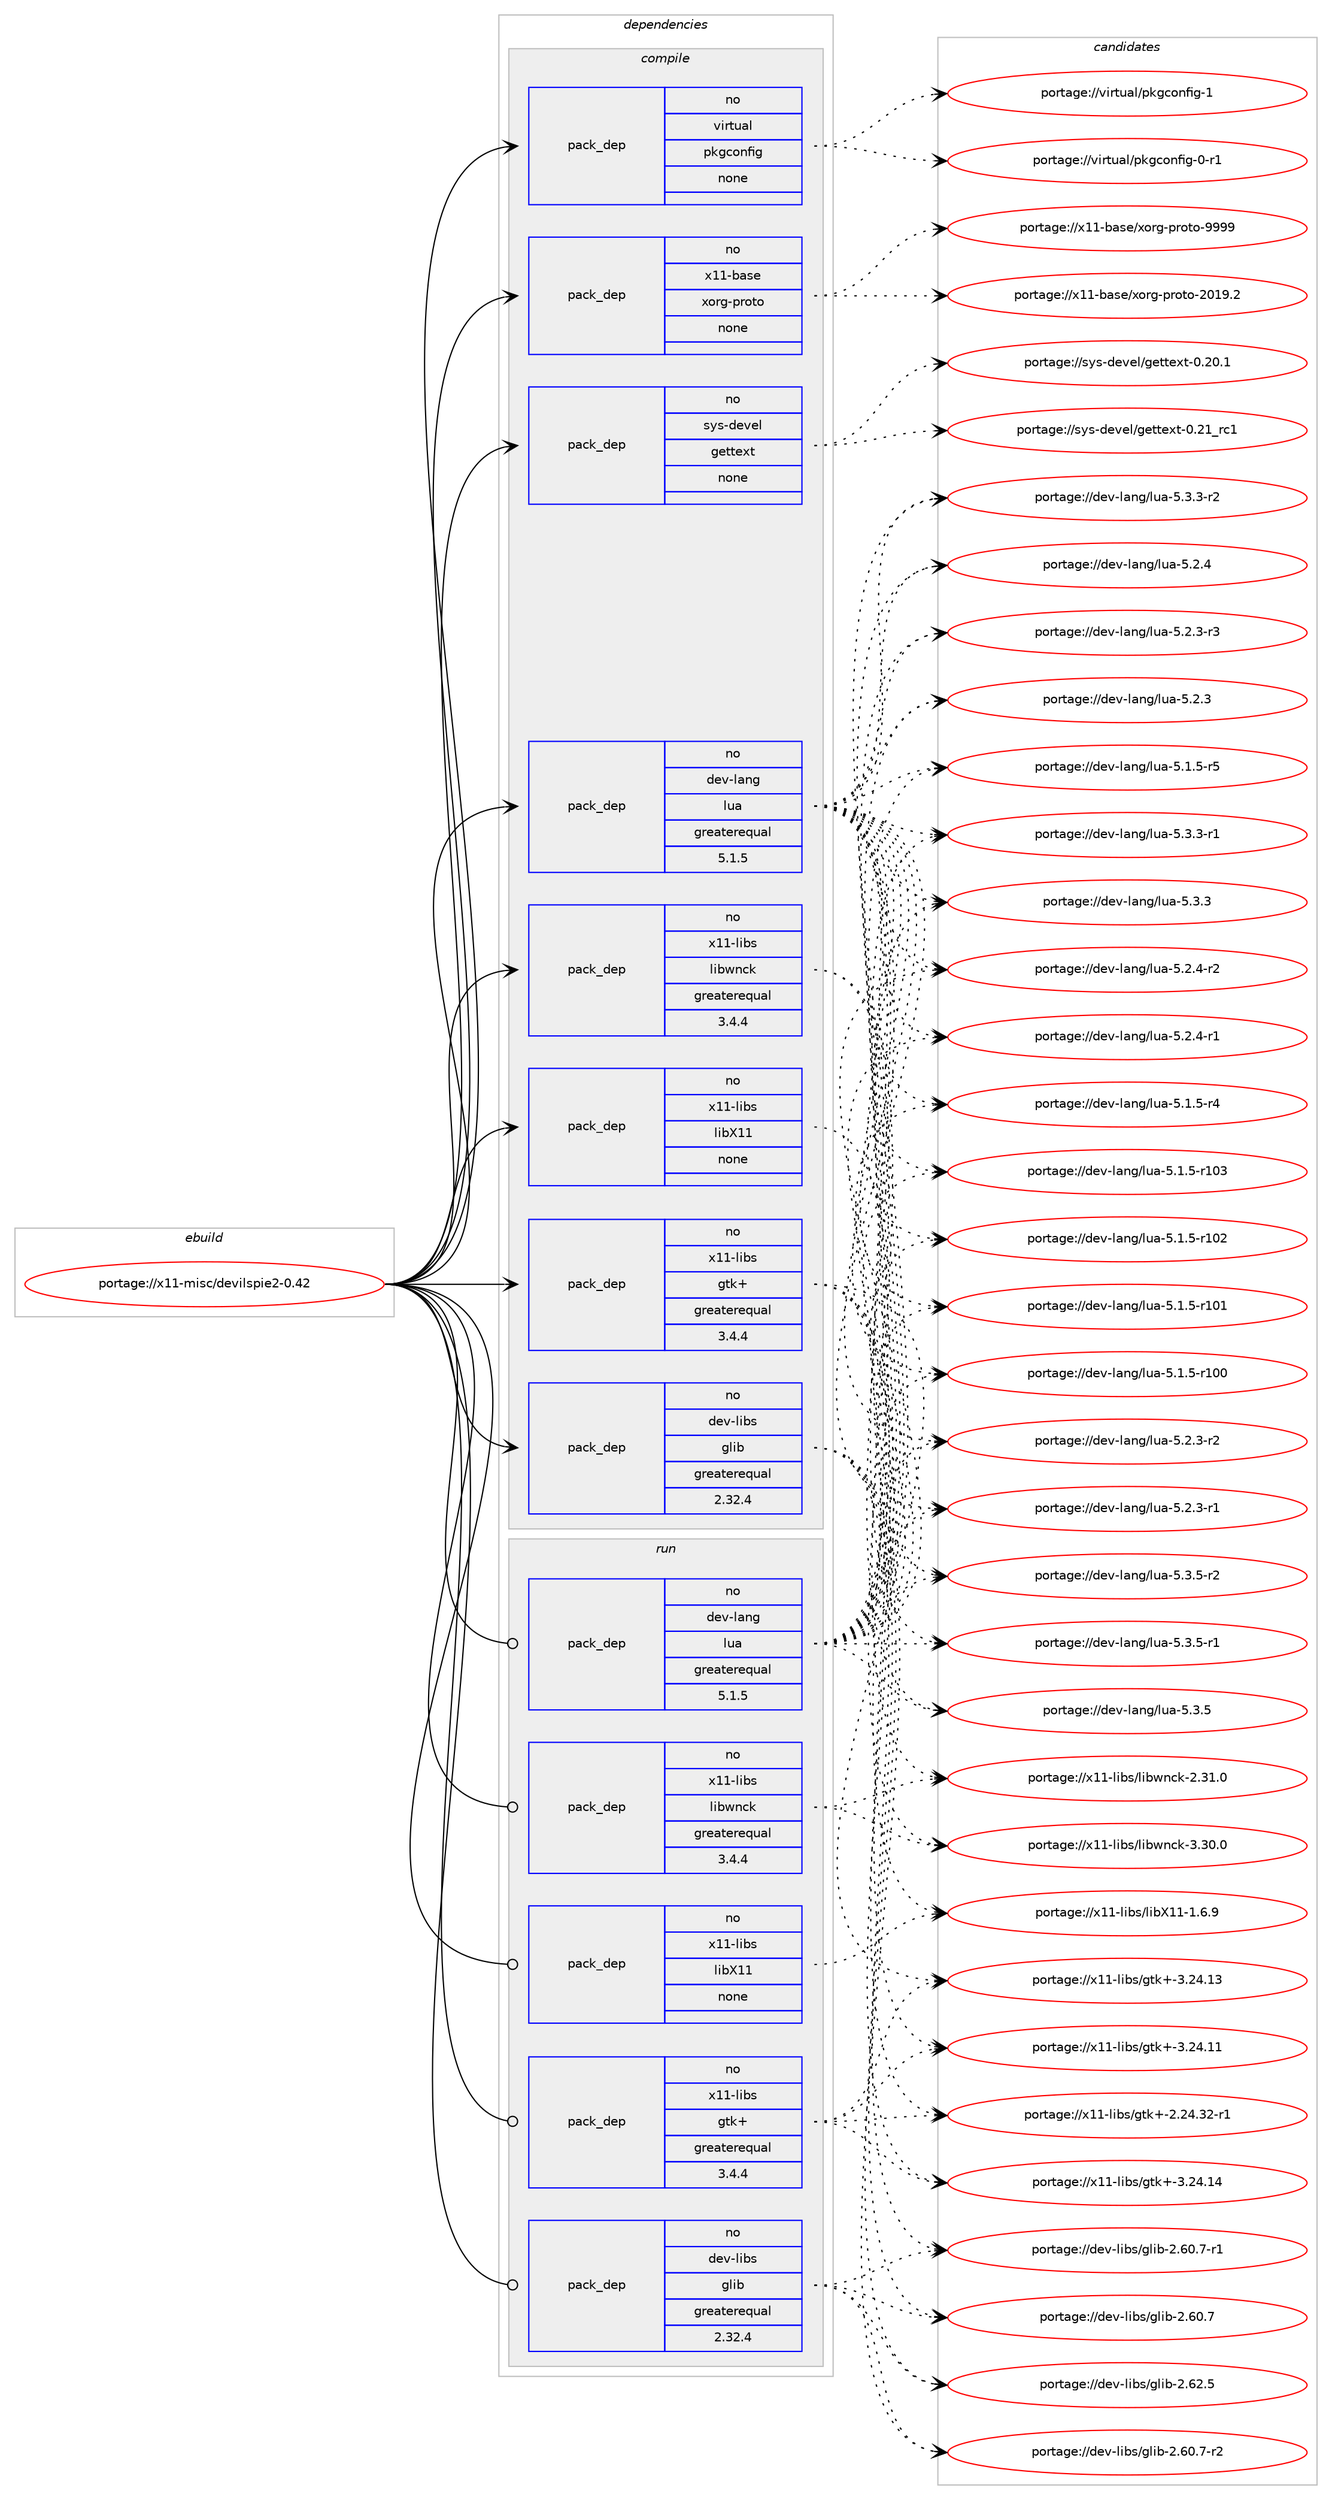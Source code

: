digraph prolog {

# *************
# Graph options
# *************

newrank=true;
concentrate=true;
compound=true;
graph [rankdir=LR,fontname=Helvetica,fontsize=10,ranksep=1.5];#, ranksep=2.5, nodesep=0.2];
edge  [arrowhead=vee];
node  [fontname=Helvetica,fontsize=10];

# **********
# The ebuild
# **********

subgraph cluster_leftcol {
color=gray;
rank=same;
label=<<i>ebuild</i>>;
id [label="portage://x11-misc/devilspie2-0.42", color=red, width=4, href="../x11-misc/devilspie2-0.42.svg"];
}

# ****************
# The dependencies
# ****************

subgraph cluster_midcol {
color=gray;
label=<<i>dependencies</i>>;
subgraph cluster_compile {
fillcolor="#eeeeee";
style=filled;
label=<<i>compile</i>>;
subgraph pack8655 {
dependency9976 [label=<<TABLE BORDER="0" CELLBORDER="1" CELLSPACING="0" CELLPADDING="4" WIDTH="220"><TR><TD ROWSPAN="6" CELLPADDING="30">pack_dep</TD></TR><TR><TD WIDTH="110">no</TD></TR><TR><TD>dev-lang</TD></TR><TR><TD>lua</TD></TR><TR><TD>greaterequal</TD></TR><TR><TD>5.1.5</TD></TR></TABLE>>, shape=none, color=blue];
}
id:e -> dependency9976:w [weight=20,style="solid",arrowhead="vee"];
subgraph pack8656 {
dependency9977 [label=<<TABLE BORDER="0" CELLBORDER="1" CELLSPACING="0" CELLPADDING="4" WIDTH="220"><TR><TD ROWSPAN="6" CELLPADDING="30">pack_dep</TD></TR><TR><TD WIDTH="110">no</TD></TR><TR><TD>dev-libs</TD></TR><TR><TD>glib</TD></TR><TR><TD>greaterequal</TD></TR><TR><TD>2.32.4</TD></TR></TABLE>>, shape=none, color=blue];
}
id:e -> dependency9977:w [weight=20,style="solid",arrowhead="vee"];
subgraph pack8657 {
dependency9978 [label=<<TABLE BORDER="0" CELLBORDER="1" CELLSPACING="0" CELLPADDING="4" WIDTH="220"><TR><TD ROWSPAN="6" CELLPADDING="30">pack_dep</TD></TR><TR><TD WIDTH="110">no</TD></TR><TR><TD>sys-devel</TD></TR><TR><TD>gettext</TD></TR><TR><TD>none</TD></TR><TR><TD></TD></TR></TABLE>>, shape=none, color=blue];
}
id:e -> dependency9978:w [weight=20,style="solid",arrowhead="vee"];
subgraph pack8658 {
dependency9979 [label=<<TABLE BORDER="0" CELLBORDER="1" CELLSPACING="0" CELLPADDING="4" WIDTH="220"><TR><TD ROWSPAN="6" CELLPADDING="30">pack_dep</TD></TR><TR><TD WIDTH="110">no</TD></TR><TR><TD>virtual</TD></TR><TR><TD>pkgconfig</TD></TR><TR><TD>none</TD></TR><TR><TD></TD></TR></TABLE>>, shape=none, color=blue];
}
id:e -> dependency9979:w [weight=20,style="solid",arrowhead="vee"];
subgraph pack8659 {
dependency9980 [label=<<TABLE BORDER="0" CELLBORDER="1" CELLSPACING="0" CELLPADDING="4" WIDTH="220"><TR><TD ROWSPAN="6" CELLPADDING="30">pack_dep</TD></TR><TR><TD WIDTH="110">no</TD></TR><TR><TD>x11-base</TD></TR><TR><TD>xorg-proto</TD></TR><TR><TD>none</TD></TR><TR><TD></TD></TR></TABLE>>, shape=none, color=blue];
}
id:e -> dependency9980:w [weight=20,style="solid",arrowhead="vee"];
subgraph pack8660 {
dependency9981 [label=<<TABLE BORDER="0" CELLBORDER="1" CELLSPACING="0" CELLPADDING="4" WIDTH="220"><TR><TD ROWSPAN="6" CELLPADDING="30">pack_dep</TD></TR><TR><TD WIDTH="110">no</TD></TR><TR><TD>x11-libs</TD></TR><TR><TD>gtk+</TD></TR><TR><TD>greaterequal</TD></TR><TR><TD>3.4.4</TD></TR></TABLE>>, shape=none, color=blue];
}
id:e -> dependency9981:w [weight=20,style="solid",arrowhead="vee"];
subgraph pack8661 {
dependency9982 [label=<<TABLE BORDER="0" CELLBORDER="1" CELLSPACING="0" CELLPADDING="4" WIDTH="220"><TR><TD ROWSPAN="6" CELLPADDING="30">pack_dep</TD></TR><TR><TD WIDTH="110">no</TD></TR><TR><TD>x11-libs</TD></TR><TR><TD>libX11</TD></TR><TR><TD>none</TD></TR><TR><TD></TD></TR></TABLE>>, shape=none, color=blue];
}
id:e -> dependency9982:w [weight=20,style="solid",arrowhead="vee"];
subgraph pack8662 {
dependency9983 [label=<<TABLE BORDER="0" CELLBORDER="1" CELLSPACING="0" CELLPADDING="4" WIDTH="220"><TR><TD ROWSPAN="6" CELLPADDING="30">pack_dep</TD></TR><TR><TD WIDTH="110">no</TD></TR><TR><TD>x11-libs</TD></TR><TR><TD>libwnck</TD></TR><TR><TD>greaterequal</TD></TR><TR><TD>3.4.4</TD></TR></TABLE>>, shape=none, color=blue];
}
id:e -> dependency9983:w [weight=20,style="solid",arrowhead="vee"];
}
subgraph cluster_compileandrun {
fillcolor="#eeeeee";
style=filled;
label=<<i>compile and run</i>>;
}
subgraph cluster_run {
fillcolor="#eeeeee";
style=filled;
label=<<i>run</i>>;
subgraph pack8663 {
dependency9984 [label=<<TABLE BORDER="0" CELLBORDER="1" CELLSPACING="0" CELLPADDING="4" WIDTH="220"><TR><TD ROWSPAN="6" CELLPADDING="30">pack_dep</TD></TR><TR><TD WIDTH="110">no</TD></TR><TR><TD>dev-lang</TD></TR><TR><TD>lua</TD></TR><TR><TD>greaterequal</TD></TR><TR><TD>5.1.5</TD></TR></TABLE>>, shape=none, color=blue];
}
id:e -> dependency9984:w [weight=20,style="solid",arrowhead="odot"];
subgraph pack8664 {
dependency9985 [label=<<TABLE BORDER="0" CELLBORDER="1" CELLSPACING="0" CELLPADDING="4" WIDTH="220"><TR><TD ROWSPAN="6" CELLPADDING="30">pack_dep</TD></TR><TR><TD WIDTH="110">no</TD></TR><TR><TD>dev-libs</TD></TR><TR><TD>glib</TD></TR><TR><TD>greaterequal</TD></TR><TR><TD>2.32.4</TD></TR></TABLE>>, shape=none, color=blue];
}
id:e -> dependency9985:w [weight=20,style="solid",arrowhead="odot"];
subgraph pack8665 {
dependency9986 [label=<<TABLE BORDER="0" CELLBORDER="1" CELLSPACING="0" CELLPADDING="4" WIDTH="220"><TR><TD ROWSPAN="6" CELLPADDING="30">pack_dep</TD></TR><TR><TD WIDTH="110">no</TD></TR><TR><TD>x11-libs</TD></TR><TR><TD>gtk+</TD></TR><TR><TD>greaterequal</TD></TR><TR><TD>3.4.4</TD></TR></TABLE>>, shape=none, color=blue];
}
id:e -> dependency9986:w [weight=20,style="solid",arrowhead="odot"];
subgraph pack8666 {
dependency9987 [label=<<TABLE BORDER="0" CELLBORDER="1" CELLSPACING="0" CELLPADDING="4" WIDTH="220"><TR><TD ROWSPAN="6" CELLPADDING="30">pack_dep</TD></TR><TR><TD WIDTH="110">no</TD></TR><TR><TD>x11-libs</TD></TR><TR><TD>libX11</TD></TR><TR><TD>none</TD></TR><TR><TD></TD></TR></TABLE>>, shape=none, color=blue];
}
id:e -> dependency9987:w [weight=20,style="solid",arrowhead="odot"];
subgraph pack8667 {
dependency9988 [label=<<TABLE BORDER="0" CELLBORDER="1" CELLSPACING="0" CELLPADDING="4" WIDTH="220"><TR><TD ROWSPAN="6" CELLPADDING="30">pack_dep</TD></TR><TR><TD WIDTH="110">no</TD></TR><TR><TD>x11-libs</TD></TR><TR><TD>libwnck</TD></TR><TR><TD>greaterequal</TD></TR><TR><TD>3.4.4</TD></TR></TABLE>>, shape=none, color=blue];
}
id:e -> dependency9988:w [weight=20,style="solid",arrowhead="odot"];
}
}

# **************
# The candidates
# **************

subgraph cluster_choices {
rank=same;
color=gray;
label=<<i>candidates</i>>;

subgraph choice8655 {
color=black;
nodesep=1;
choice100101118451089711010347108117974553465146534511450 [label="portage://dev-lang/lua-5.3.5-r2", color=red, width=4,href="../dev-lang/lua-5.3.5-r2.svg"];
choice100101118451089711010347108117974553465146534511449 [label="portage://dev-lang/lua-5.3.5-r1", color=red, width=4,href="../dev-lang/lua-5.3.5-r1.svg"];
choice10010111845108971101034710811797455346514653 [label="portage://dev-lang/lua-5.3.5", color=red, width=4,href="../dev-lang/lua-5.3.5.svg"];
choice100101118451089711010347108117974553465146514511450 [label="portage://dev-lang/lua-5.3.3-r2", color=red, width=4,href="../dev-lang/lua-5.3.3-r2.svg"];
choice100101118451089711010347108117974553465146514511449 [label="portage://dev-lang/lua-5.3.3-r1", color=red, width=4,href="../dev-lang/lua-5.3.3-r1.svg"];
choice10010111845108971101034710811797455346514651 [label="portage://dev-lang/lua-5.3.3", color=red, width=4,href="../dev-lang/lua-5.3.3.svg"];
choice100101118451089711010347108117974553465046524511450 [label="portage://dev-lang/lua-5.2.4-r2", color=red, width=4,href="../dev-lang/lua-5.2.4-r2.svg"];
choice100101118451089711010347108117974553465046524511449 [label="portage://dev-lang/lua-5.2.4-r1", color=red, width=4,href="../dev-lang/lua-5.2.4-r1.svg"];
choice10010111845108971101034710811797455346504652 [label="portage://dev-lang/lua-5.2.4", color=red, width=4,href="../dev-lang/lua-5.2.4.svg"];
choice100101118451089711010347108117974553465046514511451 [label="portage://dev-lang/lua-5.2.3-r3", color=red, width=4,href="../dev-lang/lua-5.2.3-r3.svg"];
choice100101118451089711010347108117974553465046514511450 [label="portage://dev-lang/lua-5.2.3-r2", color=red, width=4,href="../dev-lang/lua-5.2.3-r2.svg"];
choice100101118451089711010347108117974553465046514511449 [label="portage://dev-lang/lua-5.2.3-r1", color=red, width=4,href="../dev-lang/lua-5.2.3-r1.svg"];
choice10010111845108971101034710811797455346504651 [label="portage://dev-lang/lua-5.2.3", color=red, width=4,href="../dev-lang/lua-5.2.3.svg"];
choice100101118451089711010347108117974553464946534511453 [label="portage://dev-lang/lua-5.1.5-r5", color=red, width=4,href="../dev-lang/lua-5.1.5-r5.svg"];
choice100101118451089711010347108117974553464946534511452 [label="portage://dev-lang/lua-5.1.5-r4", color=red, width=4,href="../dev-lang/lua-5.1.5-r4.svg"];
choice1001011184510897110103471081179745534649465345114494851 [label="portage://dev-lang/lua-5.1.5-r103", color=red, width=4,href="../dev-lang/lua-5.1.5-r103.svg"];
choice1001011184510897110103471081179745534649465345114494850 [label="portage://dev-lang/lua-5.1.5-r102", color=red, width=4,href="../dev-lang/lua-5.1.5-r102.svg"];
choice1001011184510897110103471081179745534649465345114494849 [label="portage://dev-lang/lua-5.1.5-r101", color=red, width=4,href="../dev-lang/lua-5.1.5-r101.svg"];
choice1001011184510897110103471081179745534649465345114494848 [label="portage://dev-lang/lua-5.1.5-r100", color=red, width=4,href="../dev-lang/lua-5.1.5-r100.svg"];
dependency9976:e -> choice100101118451089711010347108117974553465146534511450:w [style=dotted,weight="100"];
dependency9976:e -> choice100101118451089711010347108117974553465146534511449:w [style=dotted,weight="100"];
dependency9976:e -> choice10010111845108971101034710811797455346514653:w [style=dotted,weight="100"];
dependency9976:e -> choice100101118451089711010347108117974553465146514511450:w [style=dotted,weight="100"];
dependency9976:e -> choice100101118451089711010347108117974553465146514511449:w [style=dotted,weight="100"];
dependency9976:e -> choice10010111845108971101034710811797455346514651:w [style=dotted,weight="100"];
dependency9976:e -> choice100101118451089711010347108117974553465046524511450:w [style=dotted,weight="100"];
dependency9976:e -> choice100101118451089711010347108117974553465046524511449:w [style=dotted,weight="100"];
dependency9976:e -> choice10010111845108971101034710811797455346504652:w [style=dotted,weight="100"];
dependency9976:e -> choice100101118451089711010347108117974553465046514511451:w [style=dotted,weight="100"];
dependency9976:e -> choice100101118451089711010347108117974553465046514511450:w [style=dotted,weight="100"];
dependency9976:e -> choice100101118451089711010347108117974553465046514511449:w [style=dotted,weight="100"];
dependency9976:e -> choice10010111845108971101034710811797455346504651:w [style=dotted,weight="100"];
dependency9976:e -> choice100101118451089711010347108117974553464946534511453:w [style=dotted,weight="100"];
dependency9976:e -> choice100101118451089711010347108117974553464946534511452:w [style=dotted,weight="100"];
dependency9976:e -> choice1001011184510897110103471081179745534649465345114494851:w [style=dotted,weight="100"];
dependency9976:e -> choice1001011184510897110103471081179745534649465345114494850:w [style=dotted,weight="100"];
dependency9976:e -> choice1001011184510897110103471081179745534649465345114494849:w [style=dotted,weight="100"];
dependency9976:e -> choice1001011184510897110103471081179745534649465345114494848:w [style=dotted,weight="100"];
}
subgraph choice8656 {
color=black;
nodesep=1;
choice1001011184510810598115471031081059845504654504653 [label="portage://dev-libs/glib-2.62.5", color=red, width=4,href="../dev-libs/glib-2.62.5.svg"];
choice10010111845108105981154710310810598455046544846554511450 [label="portage://dev-libs/glib-2.60.7-r2", color=red, width=4,href="../dev-libs/glib-2.60.7-r2.svg"];
choice10010111845108105981154710310810598455046544846554511449 [label="portage://dev-libs/glib-2.60.7-r1", color=red, width=4,href="../dev-libs/glib-2.60.7-r1.svg"];
choice1001011184510810598115471031081059845504654484655 [label="portage://dev-libs/glib-2.60.7", color=red, width=4,href="../dev-libs/glib-2.60.7.svg"];
dependency9977:e -> choice1001011184510810598115471031081059845504654504653:w [style=dotted,weight="100"];
dependency9977:e -> choice10010111845108105981154710310810598455046544846554511450:w [style=dotted,weight="100"];
dependency9977:e -> choice10010111845108105981154710310810598455046544846554511449:w [style=dotted,weight="100"];
dependency9977:e -> choice1001011184510810598115471031081059845504654484655:w [style=dotted,weight="100"];
}
subgraph choice8657 {
color=black;
nodesep=1;
choice11512111545100101118101108471031011161161011201164548465049951149949 [label="portage://sys-devel/gettext-0.21_rc1", color=red, width=4,href="../sys-devel/gettext-0.21_rc1.svg"];
choice115121115451001011181011084710310111611610112011645484650484649 [label="portage://sys-devel/gettext-0.20.1", color=red, width=4,href="../sys-devel/gettext-0.20.1.svg"];
dependency9978:e -> choice11512111545100101118101108471031011161161011201164548465049951149949:w [style=dotted,weight="100"];
dependency9978:e -> choice115121115451001011181011084710310111611610112011645484650484649:w [style=dotted,weight="100"];
}
subgraph choice8658 {
color=black;
nodesep=1;
choice1181051141161179710847112107103991111101021051034549 [label="portage://virtual/pkgconfig-1", color=red, width=4,href="../virtual/pkgconfig-1.svg"];
choice11810511411611797108471121071039911111010210510345484511449 [label="portage://virtual/pkgconfig-0-r1", color=red, width=4,href="../virtual/pkgconfig-0-r1.svg"];
dependency9979:e -> choice1181051141161179710847112107103991111101021051034549:w [style=dotted,weight="100"];
dependency9979:e -> choice11810511411611797108471121071039911111010210510345484511449:w [style=dotted,weight="100"];
}
subgraph choice8659 {
color=black;
nodesep=1;
choice120494945989711510147120111114103451121141111161114557575757 [label="portage://x11-base/xorg-proto-9999", color=red, width=4,href="../x11-base/xorg-proto-9999.svg"];
choice1204949459897115101471201111141034511211411111611145504849574650 [label="portage://x11-base/xorg-proto-2019.2", color=red, width=4,href="../x11-base/xorg-proto-2019.2.svg"];
dependency9980:e -> choice120494945989711510147120111114103451121141111161114557575757:w [style=dotted,weight="100"];
dependency9980:e -> choice1204949459897115101471201111141034511211411111611145504849574650:w [style=dotted,weight="100"];
}
subgraph choice8660 {
color=black;
nodesep=1;
choice1204949451081059811547103116107434551465052464952 [label="portage://x11-libs/gtk+-3.24.14", color=red, width=4,href="../x11-libs/gtk+-3.24.14.svg"];
choice1204949451081059811547103116107434551465052464951 [label="portage://x11-libs/gtk+-3.24.13", color=red, width=4,href="../x11-libs/gtk+-3.24.13.svg"];
choice1204949451081059811547103116107434551465052464949 [label="portage://x11-libs/gtk+-3.24.11", color=red, width=4,href="../x11-libs/gtk+-3.24.11.svg"];
choice12049494510810598115471031161074345504650524651504511449 [label="portage://x11-libs/gtk+-2.24.32-r1", color=red, width=4,href="../x11-libs/gtk+-2.24.32-r1.svg"];
dependency9981:e -> choice1204949451081059811547103116107434551465052464952:w [style=dotted,weight="100"];
dependency9981:e -> choice1204949451081059811547103116107434551465052464951:w [style=dotted,weight="100"];
dependency9981:e -> choice1204949451081059811547103116107434551465052464949:w [style=dotted,weight="100"];
dependency9981:e -> choice12049494510810598115471031161074345504650524651504511449:w [style=dotted,weight="100"];
}
subgraph choice8661 {
color=black;
nodesep=1;
choice120494945108105981154710810598884949454946544657 [label="portage://x11-libs/libX11-1.6.9", color=red, width=4,href="../x11-libs/libX11-1.6.9.svg"];
dependency9982:e -> choice120494945108105981154710810598884949454946544657:w [style=dotted,weight="100"];
}
subgraph choice8662 {
color=black;
nodesep=1;
choice1204949451081059811547108105981191109910745514651484648 [label="portage://x11-libs/libwnck-3.30.0", color=red, width=4,href="../x11-libs/libwnck-3.30.0.svg"];
choice1204949451081059811547108105981191109910745504651494648 [label="portage://x11-libs/libwnck-2.31.0", color=red, width=4,href="../x11-libs/libwnck-2.31.0.svg"];
dependency9983:e -> choice1204949451081059811547108105981191109910745514651484648:w [style=dotted,weight="100"];
dependency9983:e -> choice1204949451081059811547108105981191109910745504651494648:w [style=dotted,weight="100"];
}
subgraph choice8663 {
color=black;
nodesep=1;
choice100101118451089711010347108117974553465146534511450 [label="portage://dev-lang/lua-5.3.5-r2", color=red, width=4,href="../dev-lang/lua-5.3.5-r2.svg"];
choice100101118451089711010347108117974553465146534511449 [label="portage://dev-lang/lua-5.3.5-r1", color=red, width=4,href="../dev-lang/lua-5.3.5-r1.svg"];
choice10010111845108971101034710811797455346514653 [label="portage://dev-lang/lua-5.3.5", color=red, width=4,href="../dev-lang/lua-5.3.5.svg"];
choice100101118451089711010347108117974553465146514511450 [label="portage://dev-lang/lua-5.3.3-r2", color=red, width=4,href="../dev-lang/lua-5.3.3-r2.svg"];
choice100101118451089711010347108117974553465146514511449 [label="portage://dev-lang/lua-5.3.3-r1", color=red, width=4,href="../dev-lang/lua-5.3.3-r1.svg"];
choice10010111845108971101034710811797455346514651 [label="portage://dev-lang/lua-5.3.3", color=red, width=4,href="../dev-lang/lua-5.3.3.svg"];
choice100101118451089711010347108117974553465046524511450 [label="portage://dev-lang/lua-5.2.4-r2", color=red, width=4,href="../dev-lang/lua-5.2.4-r2.svg"];
choice100101118451089711010347108117974553465046524511449 [label="portage://dev-lang/lua-5.2.4-r1", color=red, width=4,href="../dev-lang/lua-5.2.4-r1.svg"];
choice10010111845108971101034710811797455346504652 [label="portage://dev-lang/lua-5.2.4", color=red, width=4,href="../dev-lang/lua-5.2.4.svg"];
choice100101118451089711010347108117974553465046514511451 [label="portage://dev-lang/lua-5.2.3-r3", color=red, width=4,href="../dev-lang/lua-5.2.3-r3.svg"];
choice100101118451089711010347108117974553465046514511450 [label="portage://dev-lang/lua-5.2.3-r2", color=red, width=4,href="../dev-lang/lua-5.2.3-r2.svg"];
choice100101118451089711010347108117974553465046514511449 [label="portage://dev-lang/lua-5.2.3-r1", color=red, width=4,href="../dev-lang/lua-5.2.3-r1.svg"];
choice10010111845108971101034710811797455346504651 [label="portage://dev-lang/lua-5.2.3", color=red, width=4,href="../dev-lang/lua-5.2.3.svg"];
choice100101118451089711010347108117974553464946534511453 [label="portage://dev-lang/lua-5.1.5-r5", color=red, width=4,href="../dev-lang/lua-5.1.5-r5.svg"];
choice100101118451089711010347108117974553464946534511452 [label="portage://dev-lang/lua-5.1.5-r4", color=red, width=4,href="../dev-lang/lua-5.1.5-r4.svg"];
choice1001011184510897110103471081179745534649465345114494851 [label="portage://dev-lang/lua-5.1.5-r103", color=red, width=4,href="../dev-lang/lua-5.1.5-r103.svg"];
choice1001011184510897110103471081179745534649465345114494850 [label="portage://dev-lang/lua-5.1.5-r102", color=red, width=4,href="../dev-lang/lua-5.1.5-r102.svg"];
choice1001011184510897110103471081179745534649465345114494849 [label="portage://dev-lang/lua-5.1.5-r101", color=red, width=4,href="../dev-lang/lua-5.1.5-r101.svg"];
choice1001011184510897110103471081179745534649465345114494848 [label="portage://dev-lang/lua-5.1.5-r100", color=red, width=4,href="../dev-lang/lua-5.1.5-r100.svg"];
dependency9984:e -> choice100101118451089711010347108117974553465146534511450:w [style=dotted,weight="100"];
dependency9984:e -> choice100101118451089711010347108117974553465146534511449:w [style=dotted,weight="100"];
dependency9984:e -> choice10010111845108971101034710811797455346514653:w [style=dotted,weight="100"];
dependency9984:e -> choice100101118451089711010347108117974553465146514511450:w [style=dotted,weight="100"];
dependency9984:e -> choice100101118451089711010347108117974553465146514511449:w [style=dotted,weight="100"];
dependency9984:e -> choice10010111845108971101034710811797455346514651:w [style=dotted,weight="100"];
dependency9984:e -> choice100101118451089711010347108117974553465046524511450:w [style=dotted,weight="100"];
dependency9984:e -> choice100101118451089711010347108117974553465046524511449:w [style=dotted,weight="100"];
dependency9984:e -> choice10010111845108971101034710811797455346504652:w [style=dotted,weight="100"];
dependency9984:e -> choice100101118451089711010347108117974553465046514511451:w [style=dotted,weight="100"];
dependency9984:e -> choice100101118451089711010347108117974553465046514511450:w [style=dotted,weight="100"];
dependency9984:e -> choice100101118451089711010347108117974553465046514511449:w [style=dotted,weight="100"];
dependency9984:e -> choice10010111845108971101034710811797455346504651:w [style=dotted,weight="100"];
dependency9984:e -> choice100101118451089711010347108117974553464946534511453:w [style=dotted,weight="100"];
dependency9984:e -> choice100101118451089711010347108117974553464946534511452:w [style=dotted,weight="100"];
dependency9984:e -> choice1001011184510897110103471081179745534649465345114494851:w [style=dotted,weight="100"];
dependency9984:e -> choice1001011184510897110103471081179745534649465345114494850:w [style=dotted,weight="100"];
dependency9984:e -> choice1001011184510897110103471081179745534649465345114494849:w [style=dotted,weight="100"];
dependency9984:e -> choice1001011184510897110103471081179745534649465345114494848:w [style=dotted,weight="100"];
}
subgraph choice8664 {
color=black;
nodesep=1;
choice1001011184510810598115471031081059845504654504653 [label="portage://dev-libs/glib-2.62.5", color=red, width=4,href="../dev-libs/glib-2.62.5.svg"];
choice10010111845108105981154710310810598455046544846554511450 [label="portage://dev-libs/glib-2.60.7-r2", color=red, width=4,href="../dev-libs/glib-2.60.7-r2.svg"];
choice10010111845108105981154710310810598455046544846554511449 [label="portage://dev-libs/glib-2.60.7-r1", color=red, width=4,href="../dev-libs/glib-2.60.7-r1.svg"];
choice1001011184510810598115471031081059845504654484655 [label="portage://dev-libs/glib-2.60.7", color=red, width=4,href="../dev-libs/glib-2.60.7.svg"];
dependency9985:e -> choice1001011184510810598115471031081059845504654504653:w [style=dotted,weight="100"];
dependency9985:e -> choice10010111845108105981154710310810598455046544846554511450:w [style=dotted,weight="100"];
dependency9985:e -> choice10010111845108105981154710310810598455046544846554511449:w [style=dotted,weight="100"];
dependency9985:e -> choice1001011184510810598115471031081059845504654484655:w [style=dotted,weight="100"];
}
subgraph choice8665 {
color=black;
nodesep=1;
choice1204949451081059811547103116107434551465052464952 [label="portage://x11-libs/gtk+-3.24.14", color=red, width=4,href="../x11-libs/gtk+-3.24.14.svg"];
choice1204949451081059811547103116107434551465052464951 [label="portage://x11-libs/gtk+-3.24.13", color=red, width=4,href="../x11-libs/gtk+-3.24.13.svg"];
choice1204949451081059811547103116107434551465052464949 [label="portage://x11-libs/gtk+-3.24.11", color=red, width=4,href="../x11-libs/gtk+-3.24.11.svg"];
choice12049494510810598115471031161074345504650524651504511449 [label="portage://x11-libs/gtk+-2.24.32-r1", color=red, width=4,href="../x11-libs/gtk+-2.24.32-r1.svg"];
dependency9986:e -> choice1204949451081059811547103116107434551465052464952:w [style=dotted,weight="100"];
dependency9986:e -> choice1204949451081059811547103116107434551465052464951:w [style=dotted,weight="100"];
dependency9986:e -> choice1204949451081059811547103116107434551465052464949:w [style=dotted,weight="100"];
dependency9986:e -> choice12049494510810598115471031161074345504650524651504511449:w [style=dotted,weight="100"];
}
subgraph choice8666 {
color=black;
nodesep=1;
choice120494945108105981154710810598884949454946544657 [label="portage://x11-libs/libX11-1.6.9", color=red, width=4,href="../x11-libs/libX11-1.6.9.svg"];
dependency9987:e -> choice120494945108105981154710810598884949454946544657:w [style=dotted,weight="100"];
}
subgraph choice8667 {
color=black;
nodesep=1;
choice1204949451081059811547108105981191109910745514651484648 [label="portage://x11-libs/libwnck-3.30.0", color=red, width=4,href="../x11-libs/libwnck-3.30.0.svg"];
choice1204949451081059811547108105981191109910745504651494648 [label="portage://x11-libs/libwnck-2.31.0", color=red, width=4,href="../x11-libs/libwnck-2.31.0.svg"];
dependency9988:e -> choice1204949451081059811547108105981191109910745514651484648:w [style=dotted,weight="100"];
dependency9988:e -> choice1204949451081059811547108105981191109910745504651494648:w [style=dotted,weight="100"];
}
}

}
